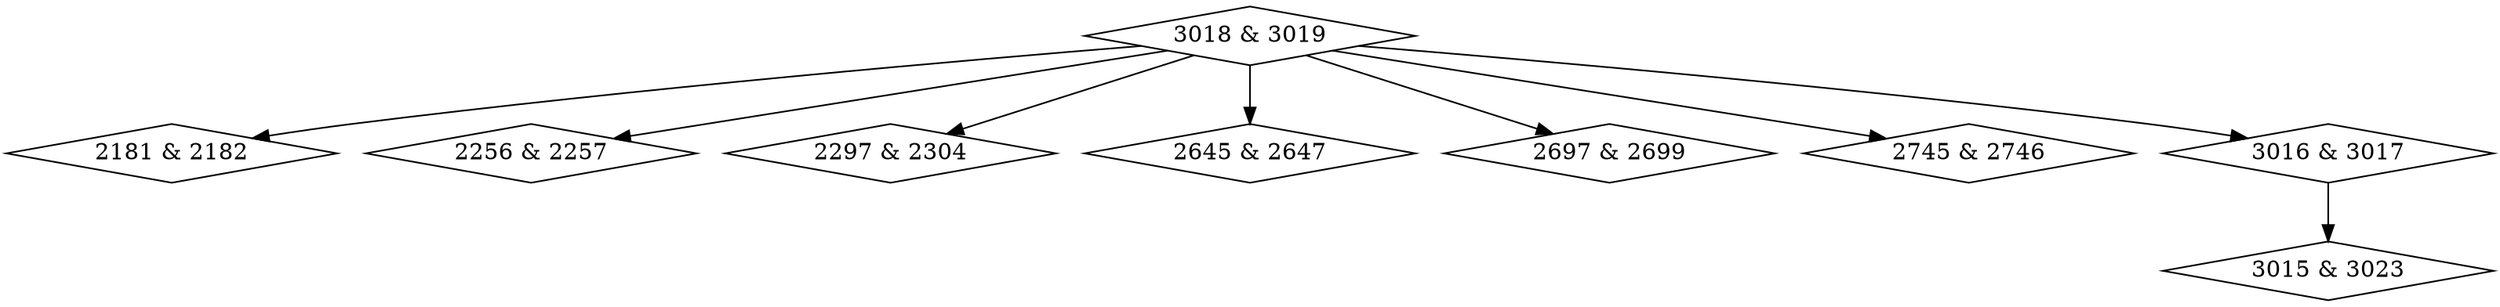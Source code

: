 digraph {
0 [label = "2181 & 2182", shape = diamond];
1 [label = "2256 & 2257", shape = diamond];
2 [label = "2297 & 2304", shape = diamond];
3 [label = "2645 & 2647", shape = diamond];
4 [label = "2697 & 2699", shape = diamond];
5 [label = "2745 & 2746", shape = diamond];
6 [label = "3015 & 3023", shape = diamond];
7 [label = "3016 & 3017", shape = diamond];
8 [label = "3018 & 3019", shape = diamond];
7->6;
8->0;
8->1;
8->2;
8->3;
8->4;
8->5;
8->7;
}
